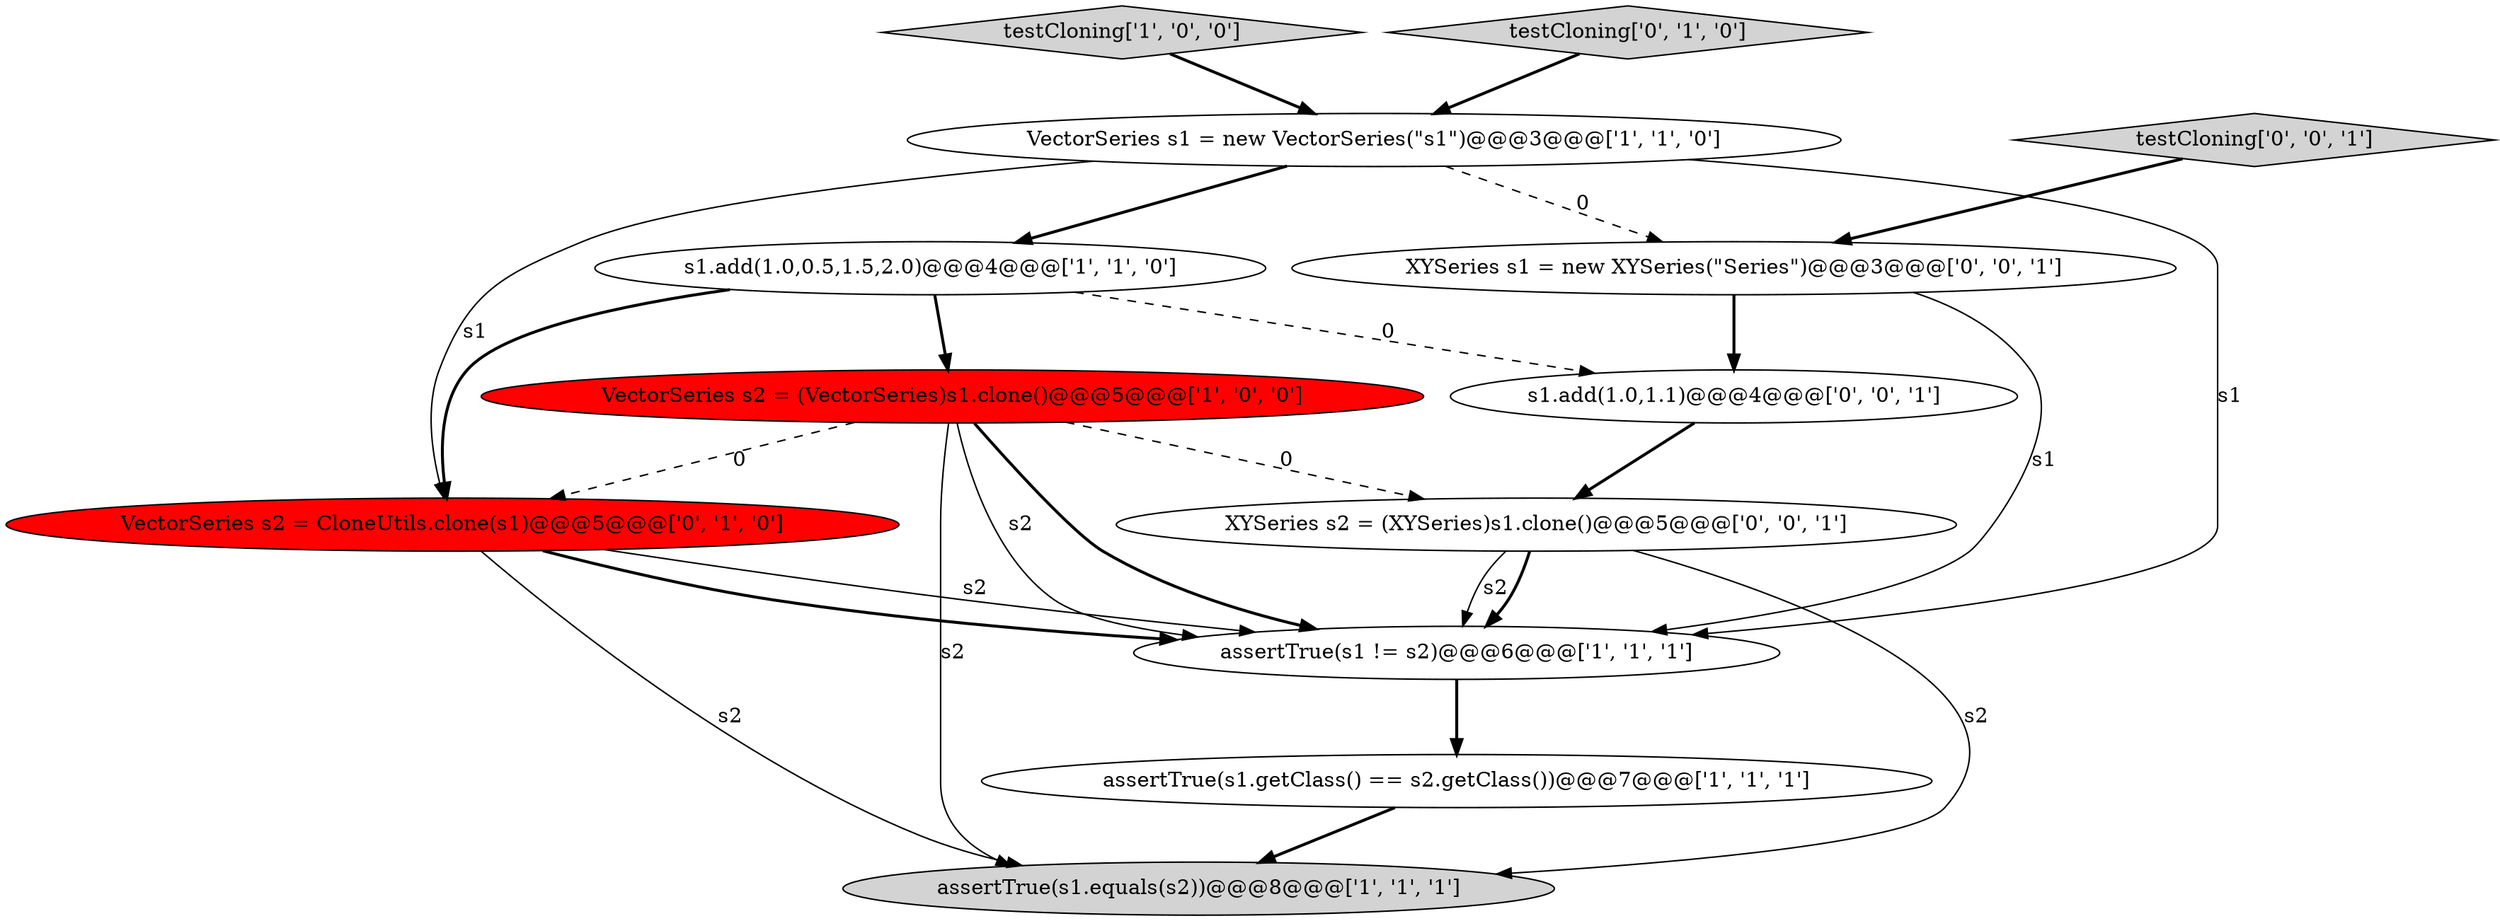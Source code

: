 digraph {
0 [style = filled, label = "testCloning['1', '0', '0']", fillcolor = lightgray, shape = diamond image = "AAA0AAABBB1BBB"];
5 [style = filled, label = "assertTrue(s1.equals(s2))@@@8@@@['1', '1', '1']", fillcolor = lightgray, shape = ellipse image = "AAA0AAABBB1BBB"];
6 [style = filled, label = "VectorSeries s1 = new VectorSeries(\"s1\")@@@3@@@['1', '1', '0']", fillcolor = white, shape = ellipse image = "AAA0AAABBB1BBB"];
3 [style = filled, label = "assertTrue(s1.getClass() == s2.getClass())@@@7@@@['1', '1', '1']", fillcolor = white, shape = ellipse image = "AAA0AAABBB1BBB"];
8 [style = filled, label = "testCloning['0', '1', '0']", fillcolor = lightgray, shape = diamond image = "AAA0AAABBB2BBB"];
10 [style = filled, label = "s1.add(1.0,1.1)@@@4@@@['0', '0', '1']", fillcolor = white, shape = ellipse image = "AAA0AAABBB3BBB"];
1 [style = filled, label = "assertTrue(s1 != s2)@@@6@@@['1', '1', '1']", fillcolor = white, shape = ellipse image = "AAA0AAABBB1BBB"];
12 [style = filled, label = "XYSeries s1 = new XYSeries(\"Series\")@@@3@@@['0', '0', '1']", fillcolor = white, shape = ellipse image = "AAA0AAABBB3BBB"];
7 [style = filled, label = "VectorSeries s2 = CloneUtils.clone(s1)@@@5@@@['0', '1', '0']", fillcolor = red, shape = ellipse image = "AAA1AAABBB2BBB"];
4 [style = filled, label = "VectorSeries s2 = (VectorSeries)s1.clone()@@@5@@@['1', '0', '0']", fillcolor = red, shape = ellipse image = "AAA1AAABBB1BBB"];
11 [style = filled, label = "testCloning['0', '0', '1']", fillcolor = lightgray, shape = diamond image = "AAA0AAABBB3BBB"];
9 [style = filled, label = "XYSeries s2 = (XYSeries)s1.clone()@@@5@@@['0', '0', '1']", fillcolor = white, shape = ellipse image = "AAA0AAABBB3BBB"];
2 [style = filled, label = "s1.add(1.0,0.5,1.5,2.0)@@@4@@@['1', '1', '0']", fillcolor = white, shape = ellipse image = "AAA0AAABBB1BBB"];
4->1 [style = solid, label="s2"];
7->1 [style = bold, label=""];
0->6 [style = bold, label=""];
1->3 [style = bold, label=""];
8->6 [style = bold, label=""];
11->12 [style = bold, label=""];
7->5 [style = solid, label="s2"];
2->4 [style = bold, label=""];
2->10 [style = dashed, label="0"];
6->2 [style = bold, label=""];
6->12 [style = dashed, label="0"];
9->1 [style = solid, label="s2"];
9->5 [style = solid, label="s2"];
4->9 [style = dashed, label="0"];
3->5 [style = bold, label=""];
12->10 [style = bold, label=""];
12->1 [style = solid, label="s1"];
4->5 [style = solid, label="s2"];
7->1 [style = solid, label="s2"];
4->7 [style = dashed, label="0"];
4->1 [style = bold, label=""];
10->9 [style = bold, label=""];
2->7 [style = bold, label=""];
6->7 [style = solid, label="s1"];
9->1 [style = bold, label=""];
6->1 [style = solid, label="s1"];
}
